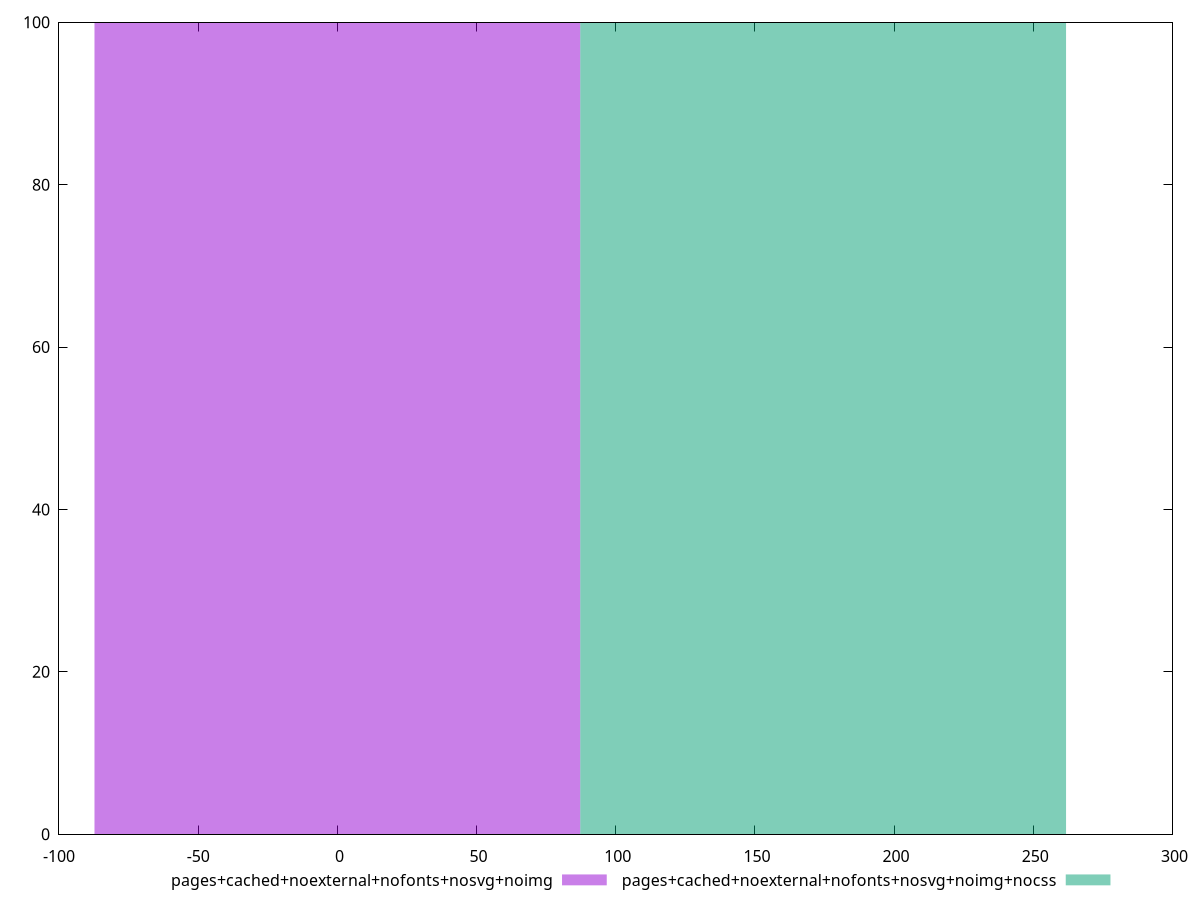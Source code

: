 reset
set terminal svg size 640, 500 enhanced background rgb 'white'
set output "report_00007_2020-12-11T15:55:29.892Z/unminified-javascript/comparison/histogram/11_vs_12.svg"

$pagesCachedNoexternalNofontsNosvgNoimg <<EOF
0 100
EOF

$pagesCachedNoexternalNofontsNosvgNoimgNocss <<EOF
174.50707449766307 100
EOF

set key outside below
set boxwidth 174.50707449766307
set yrange [0:100]
set style fill transparent solid 0.5 noborder

plot \
  $pagesCachedNoexternalNofontsNosvgNoimg title "pages+cached+noexternal+nofonts+nosvg+noimg" with boxes, \
  $pagesCachedNoexternalNofontsNosvgNoimgNocss title "pages+cached+noexternal+nofonts+nosvg+noimg+nocss" with boxes, \


reset